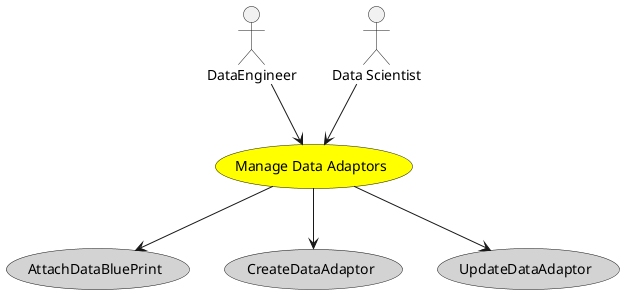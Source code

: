 @startuml


usecase "Manage Data Adaptors" as ManageDataAdaptors #yellow

Actor "DataEngineer" as DataEngineer

DataEngineer --> ManageDataAdaptors

Actor "Data Scientist" as DataScientist

DataScientist --> ManageDataAdaptors



usecase "AttachDataBluePrint" as AttachDataBluePrint #lightgrey

ManageDataAdaptors --> AttachDataBluePrint

usecase "CreateDataAdaptor" as CreateDataAdaptor #lightgrey

ManageDataAdaptors --> CreateDataAdaptor

usecase "UpdateDataAdaptor" as UpdateDataAdaptor #lightgrey

ManageDataAdaptors --> UpdateDataAdaptor









@enduml
